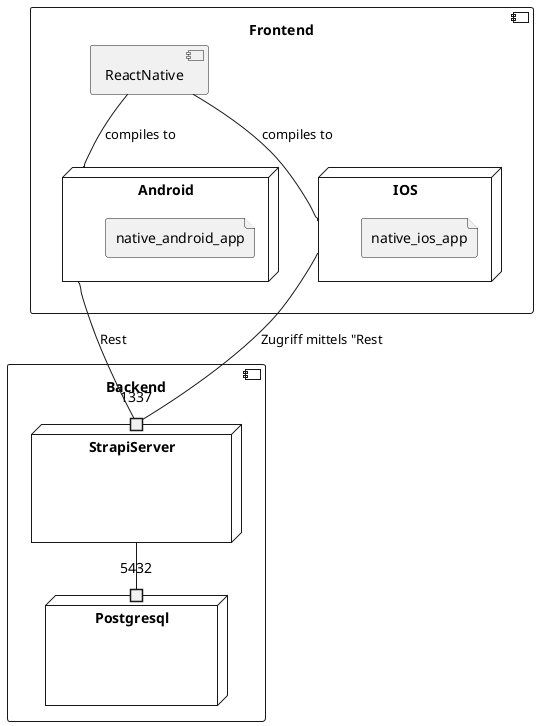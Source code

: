 @startuml


component Frontend {
node Android {
    file native_android_app
}
node IOS {
    file native_ios_app
}

component ReactNative

}

component Backend {
node StrapiServer {
    port 1337
}
node Postgresql {
    port 5432
}
}


ReactNative -- Android: compiles to
ReactNative -- IOS:compiles to
Android -- 1337 : "Rest"
IOS -- 1337 : "Zugriff mittels "Rest"
StrapiServer -- 5432
@enduml